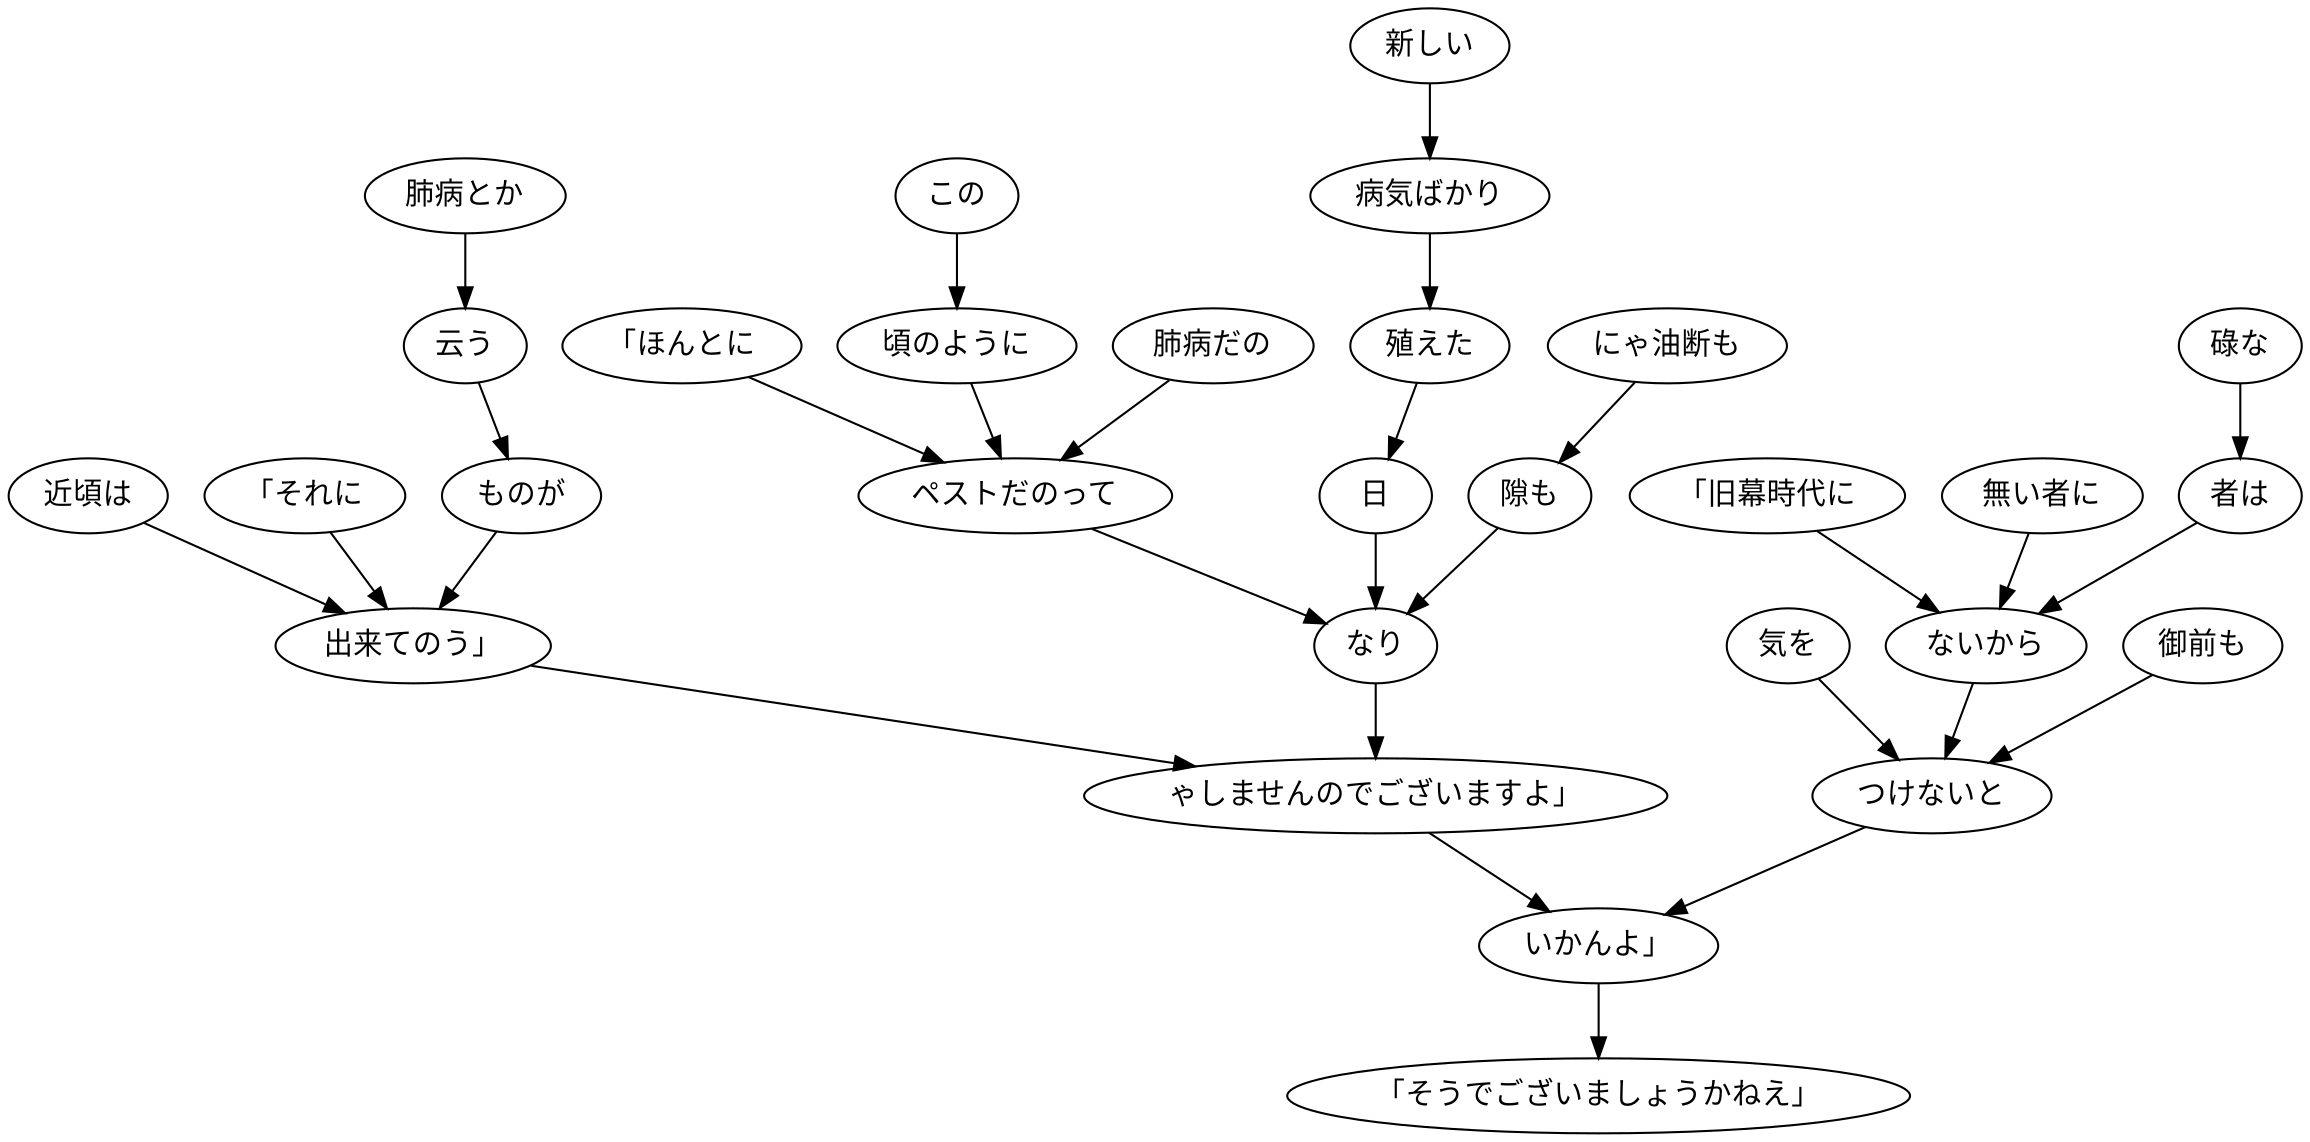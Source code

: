 digraph graph935 {
	node0 [label="「それに"];
	node1 [label="近頃は"];
	node2 [label="肺病とか"];
	node3 [label="云う"];
	node4 [label="ものが"];
	node5 [label="出来てのう」"];
	node6 [label="「ほんとに"];
	node7 [label="この"];
	node8 [label="頃のように"];
	node9 [label="肺病だの"];
	node10 [label="ペストだのって"];
	node11 [label="新しい"];
	node12 [label="病気ばかり"];
	node13 [label="殖えた"];
	node14 [label="日"];
	node15 [label="にゃ油断も"];
	node16 [label="隙も"];
	node17 [label="なり"];
	node18 [label="ゃしませんのでございますよ」"];
	node19 [label="「旧幕時代に"];
	node20 [label="無い者に"];
	node21 [label="碌な"];
	node22 [label="者は"];
	node23 [label="ないから"];
	node24 [label="御前も"];
	node25 [label="気を"];
	node26 [label="つけないと"];
	node27 [label="いかんよ」"];
	node28 [label="「そうでございましょうかねえ」"];
	node0 -> node5;
	node1 -> node5;
	node2 -> node3;
	node3 -> node4;
	node4 -> node5;
	node5 -> node18;
	node6 -> node10;
	node7 -> node8;
	node8 -> node10;
	node9 -> node10;
	node10 -> node17;
	node11 -> node12;
	node12 -> node13;
	node13 -> node14;
	node14 -> node17;
	node15 -> node16;
	node16 -> node17;
	node17 -> node18;
	node18 -> node27;
	node19 -> node23;
	node20 -> node23;
	node21 -> node22;
	node22 -> node23;
	node23 -> node26;
	node24 -> node26;
	node25 -> node26;
	node26 -> node27;
	node27 -> node28;
}
